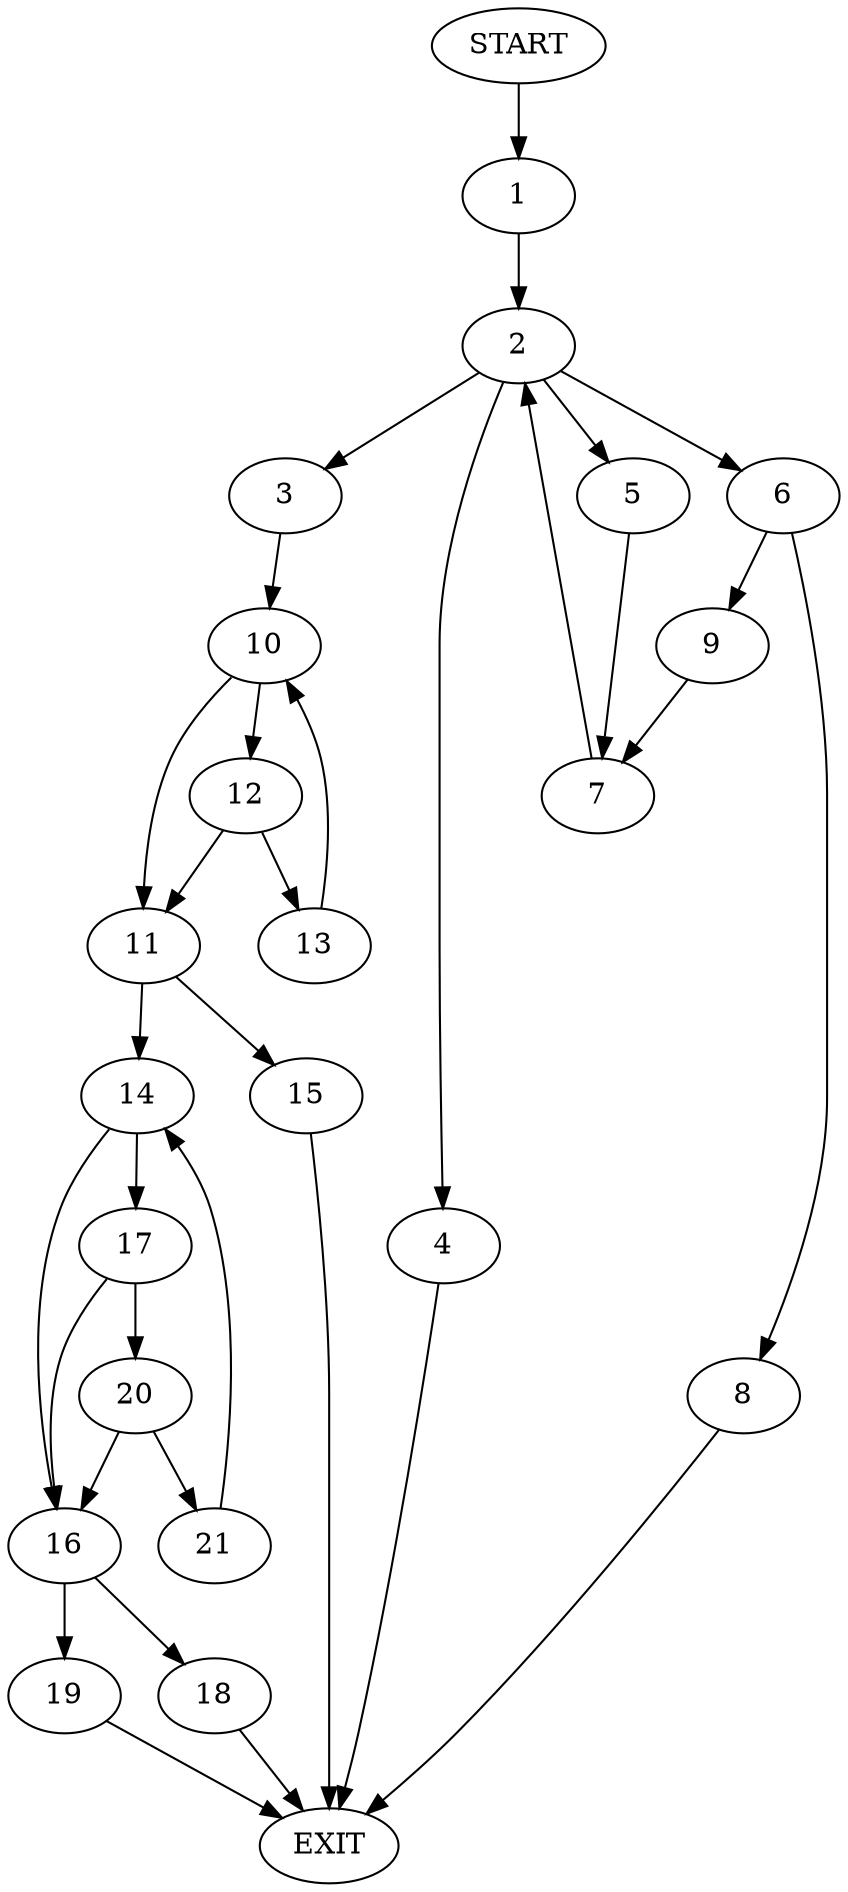digraph {
0 [label="START"]
22 [label="EXIT"]
0 -> 1
1 -> 2
2 -> 3
2 -> 4
2 -> 5
2 -> 6
4 -> 22
5 -> 7
6 -> 8
6 -> 9
3 -> 10
9 -> 7
8 -> 22
7 -> 2
10 -> 11
10 -> 12
12 -> 11
12 -> 13
11 -> 14
11 -> 15
13 -> 10
14 -> 16
14 -> 17
15 -> 22
16 -> 18
16 -> 19
17 -> 20
17 -> 16
20 -> 21
20 -> 16
21 -> 14
18 -> 22
19 -> 22
}
